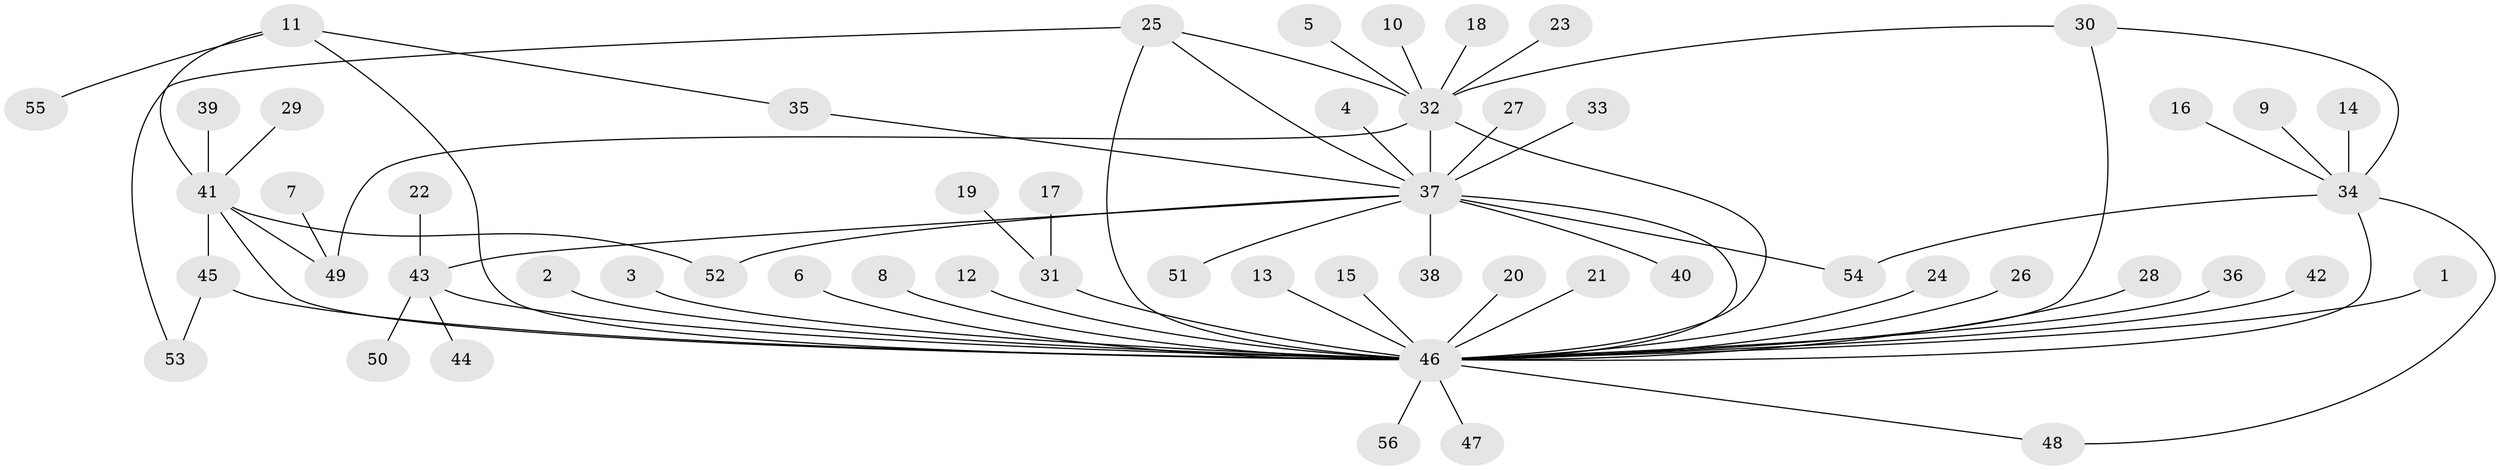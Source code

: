 // original degree distribution, {8: 0.018018018018018018, 39: 0.009009009009009009, 1: 0.5405405405405406, 3: 0.11711711711711711, 2: 0.2072072072072072, 16: 0.009009009009009009, 4: 0.07207207207207207, 6: 0.02702702702702703}
// Generated by graph-tools (version 1.1) at 2025/49/03/09/25 03:49:55]
// undirected, 56 vertices, 69 edges
graph export_dot {
graph [start="1"]
  node [color=gray90,style=filled];
  1;
  2;
  3;
  4;
  5;
  6;
  7;
  8;
  9;
  10;
  11;
  12;
  13;
  14;
  15;
  16;
  17;
  18;
  19;
  20;
  21;
  22;
  23;
  24;
  25;
  26;
  27;
  28;
  29;
  30;
  31;
  32;
  33;
  34;
  35;
  36;
  37;
  38;
  39;
  40;
  41;
  42;
  43;
  44;
  45;
  46;
  47;
  48;
  49;
  50;
  51;
  52;
  53;
  54;
  55;
  56;
  1 -- 46 [weight=1.0];
  2 -- 46 [weight=1.0];
  3 -- 46 [weight=1.0];
  4 -- 37 [weight=1.0];
  5 -- 32 [weight=1.0];
  6 -- 46 [weight=1.0];
  7 -- 49 [weight=1.0];
  8 -- 46 [weight=1.0];
  9 -- 34 [weight=1.0];
  10 -- 32 [weight=1.0];
  11 -- 35 [weight=1.0];
  11 -- 41 [weight=1.0];
  11 -- 46 [weight=1.0];
  11 -- 55 [weight=1.0];
  12 -- 46 [weight=1.0];
  13 -- 46 [weight=1.0];
  14 -- 34 [weight=1.0];
  15 -- 46 [weight=1.0];
  16 -- 34 [weight=1.0];
  17 -- 31 [weight=1.0];
  18 -- 32 [weight=1.0];
  19 -- 31 [weight=1.0];
  20 -- 46 [weight=2.0];
  21 -- 46 [weight=1.0];
  22 -- 43 [weight=1.0];
  23 -- 32 [weight=1.0];
  24 -- 46 [weight=1.0];
  25 -- 32 [weight=1.0];
  25 -- 37 [weight=1.0];
  25 -- 46 [weight=1.0];
  25 -- 53 [weight=1.0];
  26 -- 46 [weight=1.0];
  27 -- 37 [weight=1.0];
  28 -- 46 [weight=1.0];
  29 -- 41 [weight=1.0];
  30 -- 32 [weight=1.0];
  30 -- 34 [weight=1.0];
  30 -- 46 [weight=1.0];
  31 -- 46 [weight=2.0];
  32 -- 37 [weight=1.0];
  32 -- 46 [weight=2.0];
  32 -- 49 [weight=1.0];
  33 -- 37 [weight=1.0];
  34 -- 46 [weight=1.0];
  34 -- 48 [weight=1.0];
  34 -- 54 [weight=1.0];
  35 -- 37 [weight=1.0];
  36 -- 46 [weight=1.0];
  37 -- 38 [weight=1.0];
  37 -- 40 [weight=1.0];
  37 -- 43 [weight=1.0];
  37 -- 46 [weight=2.0];
  37 -- 51 [weight=1.0];
  37 -- 52 [weight=1.0];
  37 -- 54 [weight=1.0];
  39 -- 41 [weight=1.0];
  41 -- 45 [weight=1.0];
  41 -- 46 [weight=2.0];
  41 -- 49 [weight=1.0];
  41 -- 52 [weight=1.0];
  42 -- 46 [weight=1.0];
  43 -- 44 [weight=1.0];
  43 -- 46 [weight=2.0];
  43 -- 50 [weight=1.0];
  45 -- 46 [weight=1.0];
  45 -- 53 [weight=1.0];
  46 -- 47 [weight=1.0];
  46 -- 48 [weight=1.0];
  46 -- 56 [weight=1.0];
}
